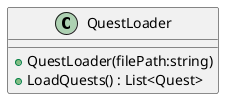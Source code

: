 @startuml
class QuestLoader {
    + QuestLoader(filePath:string)
    + LoadQuests() : List<Quest>
}
@enduml
